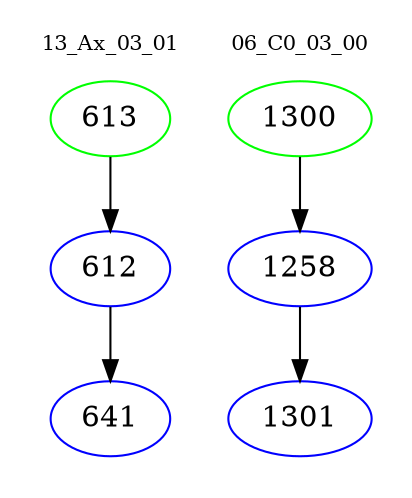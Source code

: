 digraph{
subgraph cluster_0 {
color = white
label = "13_Ax_03_01";
fontsize=10;
T0_613 [label="613", color="green"]
T0_613 -> T0_612 [color="black"]
T0_612 [label="612", color="blue"]
T0_612 -> T0_641 [color="black"]
T0_641 [label="641", color="blue"]
}
subgraph cluster_1 {
color = white
label = "06_C0_03_00";
fontsize=10;
T1_1300 [label="1300", color="green"]
T1_1300 -> T1_1258 [color="black"]
T1_1258 [label="1258", color="blue"]
T1_1258 -> T1_1301 [color="black"]
T1_1301 [label="1301", color="blue"]
}
}

